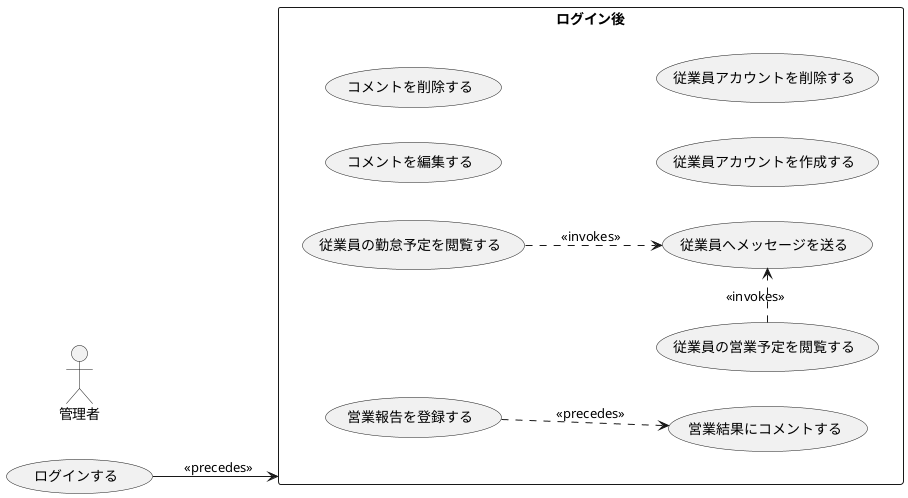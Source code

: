 @startuml ユースケース
left to right direction

:管理者:

rectangle ログイン後 {

(営業結果にコメントする)
(コメントを編集する)
(コメントを削除する)
(従業員アカウントを作成する)
(従業員アカウントを削除する)
(従業員の勤怠予定を閲覧する)
(従業員の営業予定を閲覧する)

(営業報告を登録する) ..> (営業結果にコメントする) : <<precedes>>
(従業員の勤怠予定を閲覧する) ..> (従業員へメッセージを送る) : <<invokes>>
(従業員の営業予定を閲覧する) .> (従業員へメッセージを送る) : <<invokes>>
}

(ログインする) --> ログイン後 : <<precedes>>
@enduml